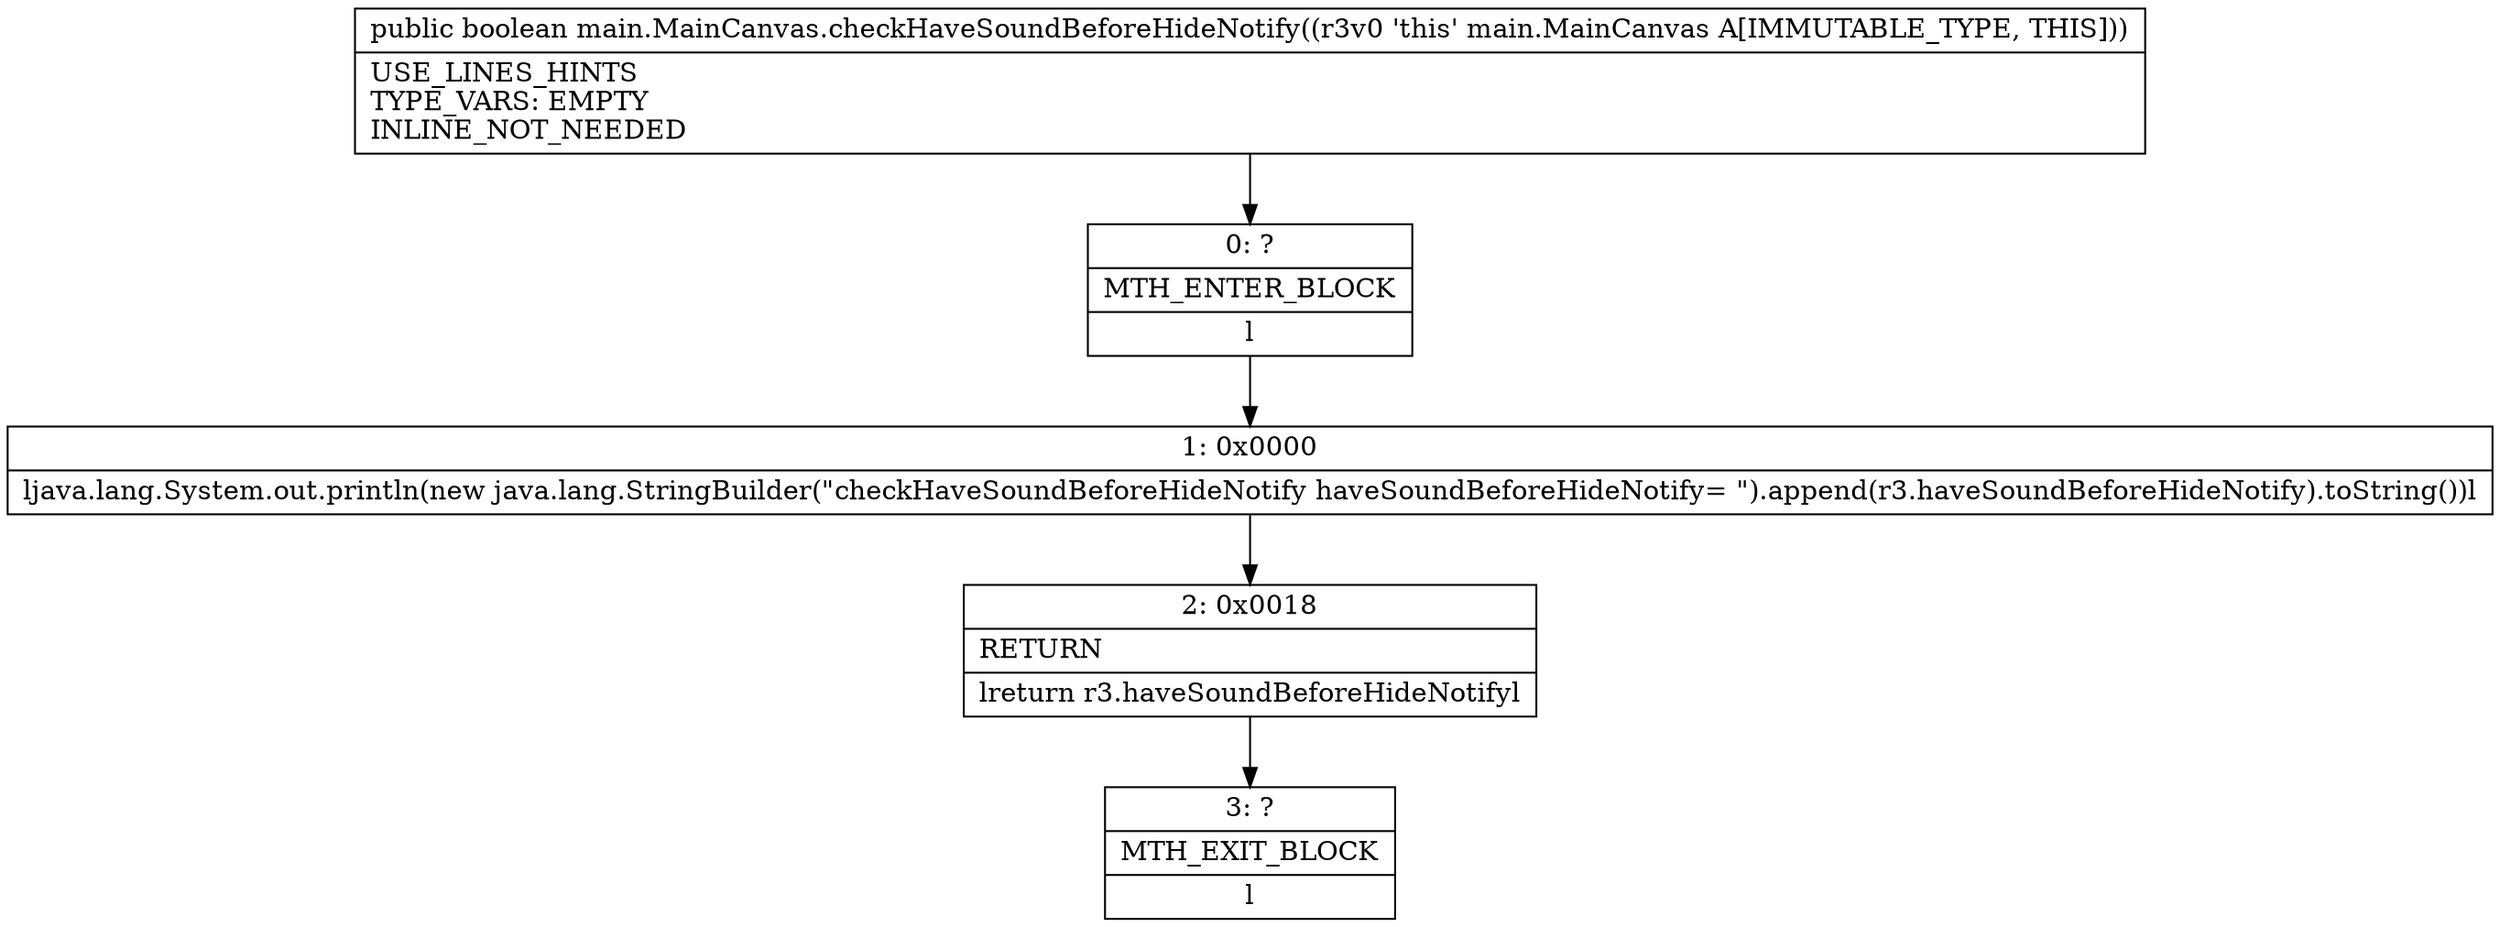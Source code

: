 digraph "CFG formain.MainCanvas.checkHaveSoundBeforeHideNotify()Z" {
Node_0 [shape=record,label="{0\:\ ?|MTH_ENTER_BLOCK\l|l}"];
Node_1 [shape=record,label="{1\:\ 0x0000|ljava.lang.System.out.println(new java.lang.StringBuilder(\"checkHaveSoundBeforeHideNotify haveSoundBeforeHideNotify= \").append(r3.haveSoundBeforeHideNotify).toString())l}"];
Node_2 [shape=record,label="{2\:\ 0x0018|RETURN\l|lreturn r3.haveSoundBeforeHideNotifyl}"];
Node_3 [shape=record,label="{3\:\ ?|MTH_EXIT_BLOCK\l|l}"];
MethodNode[shape=record,label="{public boolean main.MainCanvas.checkHaveSoundBeforeHideNotify((r3v0 'this' main.MainCanvas A[IMMUTABLE_TYPE, THIS]))  | USE_LINES_HINTS\lTYPE_VARS: EMPTY\lINLINE_NOT_NEEDED\l}"];
MethodNode -> Node_0;
Node_0 -> Node_1;
Node_1 -> Node_2;
Node_2 -> Node_3;
}

